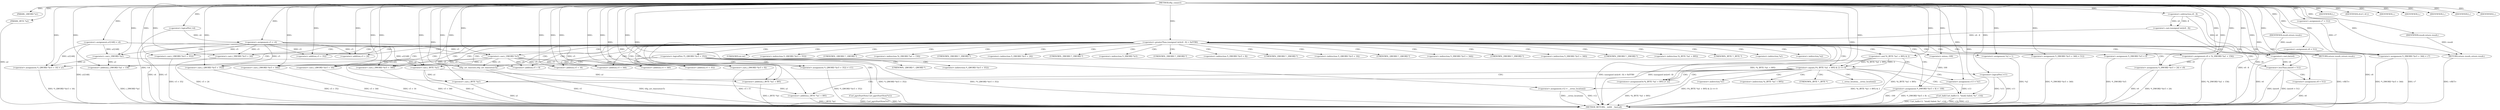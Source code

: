 digraph tftp_connect {  
"1000114" [label = "(METHOD,tftp_connect)" ]
"1000298" [label = "(METHOD_RETURN,__int64 __fastcall)" ]
"1000115" [label = "(PARAM,_QWORD *a1)" ]
"1000116" [label = "(PARAM,_BYTE *a2)" ]
"1000131" [label = "(<operator>.assignment,a1[148] = v4)" ]
"1000137" [label = "(<operator>.logicalNot,!v4)" ]
"1000139" [label = "(IDENTIFIER,L,)" ]
"1000140" [label = "(<operator>.assignment,v5 = v4)" ]
"1000144" [label = "(IDENTIFIER,v6,if ( v6 ))" ]
"1000146" [label = "(IDENTIFIER,L,)" ]
"1000148" [label = "(<operator>.greaterThan,(unsigned int)(v6 - 8) > 0xFFB0)" ]
"1000149" [label = "(<operator>.cast,(unsigned int)(v6 - 8))" ]
"1000151" [label = "(<operator>.subtraction,v6 - 8)" ]
"1000155" [label = "(RETURN,return result;,return result;)" ]
"1000156" [label = "(IDENTIFIER,result,return result;)" ]
"1000158" [label = "(<operator>.lessThan,(int)v6 < 512)" ]
"1000159" [label = "(<operator>.cast,(int)v6)" ]
"1000163" [label = "(<operator>.assignment,v8 = 512)" ]
"1000169" [label = "(<operator>.assignment,v7 = 512)" ]
"1000172" [label = "(<operator>.assignment,v8 = 512)" ]
"1000176" [label = "(<operator>.logicalNot,!*(_QWORD *)(v5 + 352))" ]
"1000178" [label = "(<operator>.cast,(_QWORD *)(v5 + 352))" ]
"1000180" [label = "(<operator>.addition,v5 + 352)" ]
"1000184" [label = "(<operator>.assignment,*(_QWORD *)(v5 + 352) = v11)" ]
"1000186" [label = "(<operator>.cast,(_QWORD *)(v5 + 352))" ]
"1000188" [label = "(<operator>.addition,v5 + 352)" ]
"1000193" [label = "(<operator>.logicalNot,!v11)" ]
"1000195" [label = "(IDENTIFIER,L,)" ]
"1000197" [label = "(<operator>.assignment,v9 = *((_DWORD *)a1 + 156))" ]
"1000200" [label = "(<operator>.addition,(_DWORD *)a1 + 156)" ]
"1000201" [label = "(<operator>.cast,(_DWORD *)a1)" ]
"1000205" [label = "(<operator>.assignment,*(_DWORD *)(v5 + 24) = v9)" ]
"1000207" [label = "(<operator>.cast,(_DWORD *)(v5 + 24))" ]
"1000209" [label = "(<operator>.addition,v5 + 24)" ]
"1000213" [label = "(<operator>.assignment,*(_DWORD *)v5 = 0)" ]
"1000215" [label = "(<operator>.cast,(_DWORD *)v5)" ]
"1000219" [label = "(<operator>.assignment,*(_DWORD *)(v5 + 8) = -100)" ]
"1000221" [label = "(<operator>.cast,(_DWORD *)(v5 + 8))" ]
"1000223" [label = "(<operator>.addition,v5 + 8)" ]
"1000226" [label = "(<operator>.minus,-100)" ]
"1000228" [label = "(<operator>.assignment,*(_QWORD *)(v5 + 16) = a1)" ]
"1000230" [label = "(<operator>.cast,(_QWORD *)(v5 + 16))" ]
"1000232" [label = "(<operator>.addition,v5 + 16)" ]
"1000236" [label = "(<operator>.assignment,*(_DWORD *)(v5 + 344) = v7)" ]
"1000238" [label = "(<operator>.cast,(_DWORD *)(v5 + 344))" ]
"1000240" [label = "(<operator>.addition,v5 + 344)" ]
"1000244" [label = "(<operator>.assignment,*(_DWORD *)(v5 + 340) = 512)" ]
"1000246" [label = "(<operator>.cast,(_DWORD *)(v5 + 340))" ]
"1000248" [label = "(<operator>.addition,v5 + 340)" ]
"1000252" [label = "(tftp_set_timeouts,tftp_set_timeouts(v5))" ]
"1000255" [label = "(<operator>.equals,(*((_BYTE *)a1 + 895) & 2) == 0)" ]
"1000256" [label = "(<operator>.and,*((_BYTE *)a1 + 895) & 2)" ]
"1000258" [label = "(<operator>.addition,(_BYTE *)a1 + 895)" ]
"1000259" [label = "(<operator>.cast,(_BYTE *)a1)" ]
"1000267" [label = "(<operator>.assignment,v12 = __errno_location())" ]
"1000270" [label = "(<operator>.assignment,v13 = *a1)" ]
"1000274" [label = "(Curl_failf,Curl_failf(v13, \"bind() failed; %s\", v14))" ]
"1000278" [label = "(IDENTIFIER,L,)" ]
"1000279" [label = "(<operators>.assignmentOr,*((_BYTE *)a1 + 895) |= 2u)" ]
"1000281" [label = "(<operator>.addition,(_BYTE *)a1 + 895)" ]
"1000282" [label = "(<operator>.cast,(_BYTE *)a1)" ]
"1000287" [label = "(Curl_pgrsStartNow,Curl_pgrsStartNow(*a1))" ]
"1000290" [label = "(IDENTIFIER,L,)" ]
"1000291" [label = "(<operator>.assignment,*a2 = 1)" ]
"1000295" [label = "(RETURN,return result;,return result;)" ]
"1000296" [label = "(IDENTIFIER,result,return result;)" ]
"1000297" [label = "(IDENTIFIER,L,)" ]
"1000160" [label = "(UNKNOWN,int,int)" ]
"1000177" [label = "(<operator>.indirection,*(_QWORD *)(v5 + 352))" ]
"1000179" [label = "(UNKNOWN,_QWORD *,_QWORD *)" ]
"1000185" [label = "(<operator>.indirection,*(_QWORD *)(v5 + 352))" ]
"1000187" [label = "(UNKNOWN,_QWORD *,_QWORD *)" ]
"1000199" [label = "(<operator>.indirection,*((_DWORD *)a1 + 156))" ]
"1000202" [label = "(UNKNOWN,_DWORD *,_DWORD *)" ]
"1000206" [label = "(<operator>.indirection,*(_DWORD *)(v5 + 24))" ]
"1000208" [label = "(UNKNOWN,_DWORD *,_DWORD *)" ]
"1000214" [label = "(<operator>.indirection,*(_DWORD *)v5)" ]
"1000216" [label = "(UNKNOWN,_DWORD *,_DWORD *)" ]
"1000220" [label = "(<operator>.indirection,*(_DWORD *)(v5 + 8))" ]
"1000222" [label = "(UNKNOWN,_DWORD *,_DWORD *)" ]
"1000229" [label = "(<operator>.indirection,*(_QWORD *)(v5 + 16))" ]
"1000231" [label = "(UNKNOWN,_QWORD *,_QWORD *)" ]
"1000237" [label = "(<operator>.indirection,*(_DWORD *)(v5 + 344))" ]
"1000239" [label = "(UNKNOWN,_DWORD *,_DWORD *)" ]
"1000245" [label = "(<operator>.indirection,*(_DWORD *)(v5 + 340))" ]
"1000247" [label = "(UNKNOWN,_DWORD *,_DWORD *)" ]
"1000257" [label = "(<operator>.indirection,*((_BYTE *)a1 + 895))" ]
"1000260" [label = "(UNKNOWN,_BYTE *,_BYTE *)" ]
"1000269" [label = "(__errno_location,__errno_location())" ]
"1000272" [label = "(<operator>.indirection,*a1)" ]
"1000280" [label = "(<operator>.indirection,*((_BYTE *)a1 + 895))" ]
"1000283" [label = "(UNKNOWN,_BYTE *,_BYTE *)" ]
"1000288" [label = "(<operator>.indirection,*a1)" ]
"1000292" [label = "(<operator>.indirection,*a2)" ]
  "1000267" -> "1000298"  [ label = "DDG: __errno_location()"] 
  "1000213" -> "1000298"  [ label = "DDG: *(_DWORD *)v5"] 
  "1000287" -> "1000298"  [ label = "DDG: Curl_pgrsStartNow(*a1)"] 
  "1000205" -> "1000298"  [ label = "DDG: v9"] 
  "1000163" -> "1000298"  [ label = "DDG: v8"] 
  "1000236" -> "1000298"  [ label = "DDG: v7"] 
  "1000159" -> "1000298"  [ label = "DDG: v6"] 
  "1000193" -> "1000298"  [ label = "DDG: v11"] 
  "1000197" -> "1000298"  [ label = "DDG: *((_DWORD *)a1 + 156)"] 
  "1000221" -> "1000298"  [ label = "DDG: v5 + 8"] 
  "1000258" -> "1000298"  [ label = "DDG: (_BYTE *)a1"] 
  "1000140" -> "1000298"  [ label = "DDG: v4"] 
  "1000228" -> "1000298"  [ label = "DDG: *(_QWORD *)(v5 + 16)"] 
  "1000151" -> "1000298"  [ label = "DDG: v6"] 
  "1000255" -> "1000298"  [ label = "DDG: *((_BYTE *)a1 + 895) & 2"] 
  "1000219" -> "1000298"  [ label = "DDG: *(_DWORD *)(v5 + 8)"] 
  "1000274" -> "1000298"  [ label = "DDG: Curl_failf(v13, \"bind() failed; %s\", v14)"] 
  "1000137" -> "1000298"  [ label = "DDG: !v4"] 
  "1000219" -> "1000298"  [ label = "DDG: -100"] 
  "1000267" -> "1000298"  [ label = "DDG: v12"] 
  "1000291" -> "1000298"  [ label = "DDG: *a2"] 
  "1000148" -> "1000298"  [ label = "DDG: (unsigned int)(v6 - 8)"] 
  "1000178" -> "1000298"  [ label = "DDG: v5 + 352"] 
  "1000148" -> "1000298"  [ label = "DDG: (unsigned int)(v6 - 8) > 0xFFB0"] 
  "1000252" -> "1000298"  [ label = "DDG: v5"] 
  "1000281" -> "1000298"  [ label = "DDG: (_BYTE *)a1"] 
  "1000158" -> "1000298"  [ label = "DDG: (int)v6 < 512"] 
  "1000116" -> "1000298"  [ label = "DDG: a2"] 
  "1000236" -> "1000298"  [ label = "DDG: *(_DWORD *)(v5 + 344)"] 
  "1000274" -> "1000298"  [ label = "DDG: v14"] 
  "1000230" -> "1000298"  [ label = "DDG: v5 + 16"] 
  "1000255" -> "1000298"  [ label = "DDG: (*((_BYTE *)a1 + 895) & 2) == 0"] 
  "1000184" -> "1000298"  [ label = "DDG: *(_QWORD *)(v5 + 352)"] 
  "1000158" -> "1000298"  [ label = "DDG: (int)v6"] 
  "1000287" -> "1000298"  [ label = "DDG: *a1"] 
  "1000193" -> "1000298"  [ label = "DDG: !v11"] 
  "1000274" -> "1000298"  [ label = "DDG: v13"] 
  "1000259" -> "1000298"  [ label = "DDG: a1"] 
  "1000246" -> "1000298"  [ label = "DDG: v5 + 340"] 
  "1000252" -> "1000298"  [ label = "DDG: tftp_set_timeouts(v5)"] 
  "1000256" -> "1000298"  [ label = "DDG: *((_BYTE *)a1 + 895)"] 
  "1000207" -> "1000298"  [ label = "DDG: v5 + 24"] 
  "1000186" -> "1000298"  [ label = "DDG: v5 + 352"] 
  "1000140" -> "1000298"  [ label = "DDG: v5"] 
  "1000279" -> "1000298"  [ label = "DDG: *((_BYTE *)a1 + 895)"] 
  "1000200" -> "1000298"  [ label = "DDG: (_DWORD *)a1"] 
  "1000205" -> "1000298"  [ label = "DDG: *(_DWORD *)(v5 + 24)"] 
  "1000176" -> "1000298"  [ label = "DDG: *(_QWORD *)(v5 + 352)"] 
  "1000176" -> "1000298"  [ label = "DDG: !*(_QWORD *)(v5 + 352)"] 
  "1000172" -> "1000298"  [ label = "DDG: v8"] 
  "1000282" -> "1000298"  [ label = "DDG: a1"] 
  "1000238" -> "1000298"  [ label = "DDG: v5 + 344"] 
  "1000244" -> "1000298"  [ label = "DDG: *(_DWORD *)(v5 + 340)"] 
  "1000149" -> "1000298"  [ label = "DDG: v6 - 8"] 
  "1000131" -> "1000298"  [ label = "DDG: a1[148]"] 
  "1000295" -> "1000298"  [ label = "DDG: <RET>"] 
  "1000155" -> "1000298"  [ label = "DDG: <RET>"] 
  "1000114" -> "1000115"  [ label = "DDG: "] 
  "1000114" -> "1000116"  [ label = "DDG: "] 
  "1000114" -> "1000131"  [ label = "DDG: "] 
  "1000114" -> "1000137"  [ label = "DDG: "] 
  "1000114" -> "1000139"  [ label = "DDG: "] 
  "1000137" -> "1000140"  [ label = "DDG: v4"] 
  "1000114" -> "1000140"  [ label = "DDG: "] 
  "1000114" -> "1000144"  [ label = "DDG: "] 
  "1000114" -> "1000146"  [ label = "DDG: "] 
  "1000149" -> "1000148"  [ label = "DDG: v6 - 8"] 
  "1000151" -> "1000149"  [ label = "DDG: v6"] 
  "1000151" -> "1000149"  [ label = "DDG: 8"] 
  "1000114" -> "1000151"  [ label = "DDG: "] 
  "1000114" -> "1000148"  [ label = "DDG: "] 
  "1000156" -> "1000155"  [ label = "DDG: result"] 
  "1000114" -> "1000155"  [ label = "DDG: "] 
  "1000114" -> "1000156"  [ label = "DDG: "] 
  "1000159" -> "1000158"  [ label = "DDG: v6"] 
  "1000151" -> "1000159"  [ label = "DDG: v6"] 
  "1000114" -> "1000159"  [ label = "DDG: "] 
  "1000114" -> "1000158"  [ label = "DDG: "] 
  "1000114" -> "1000163"  [ label = "DDG: "] 
  "1000114" -> "1000169"  [ label = "DDG: "] 
  "1000114" -> "1000172"  [ label = "DDG: "] 
  "1000140" -> "1000178"  [ label = "DDG: v5"] 
  "1000114" -> "1000178"  [ label = "DDG: "] 
  "1000140" -> "1000180"  [ label = "DDG: v5"] 
  "1000114" -> "1000180"  [ label = "DDG: "] 
  "1000114" -> "1000184"  [ label = "DDG: "] 
  "1000114" -> "1000186"  [ label = "DDG: "] 
  "1000140" -> "1000186"  [ label = "DDG: v5"] 
  "1000114" -> "1000188"  [ label = "DDG: "] 
  "1000140" -> "1000188"  [ label = "DDG: v5"] 
  "1000114" -> "1000193"  [ label = "DDG: "] 
  "1000114" -> "1000195"  [ label = "DDG: "] 
  "1000114" -> "1000197"  [ label = "DDG: "] 
  "1000201" -> "1000200"  [ label = "DDG: a1"] 
  "1000131" -> "1000201"  [ label = "DDG: a1[148]"] 
  "1000114" -> "1000201"  [ label = "DDG: "] 
  "1000114" -> "1000200"  [ label = "DDG: "] 
  "1000197" -> "1000205"  [ label = "DDG: v9"] 
  "1000114" -> "1000205"  [ label = "DDG: "] 
  "1000114" -> "1000207"  [ label = "DDG: "] 
  "1000140" -> "1000207"  [ label = "DDG: v5"] 
  "1000114" -> "1000209"  [ label = "DDG: "] 
  "1000140" -> "1000209"  [ label = "DDG: v5"] 
  "1000114" -> "1000213"  [ label = "DDG: "] 
  "1000114" -> "1000215"  [ label = "DDG: "] 
  "1000140" -> "1000215"  [ label = "DDG: v5"] 
  "1000226" -> "1000219"  [ label = "DDG: 100"] 
  "1000215" -> "1000221"  [ label = "DDG: v5"] 
  "1000114" -> "1000221"  [ label = "DDG: "] 
  "1000215" -> "1000223"  [ label = "DDG: v5"] 
  "1000114" -> "1000223"  [ label = "DDG: "] 
  "1000114" -> "1000226"  [ label = "DDG: "] 
  "1000201" -> "1000228"  [ label = "DDG: a1"] 
  "1000131" -> "1000228"  [ label = "DDG: a1[148]"] 
  "1000114" -> "1000228"  [ label = "DDG: "] 
  "1000114" -> "1000230"  [ label = "DDG: "] 
  "1000215" -> "1000230"  [ label = "DDG: v5"] 
  "1000114" -> "1000232"  [ label = "DDG: "] 
  "1000215" -> "1000232"  [ label = "DDG: v5"] 
  "1000169" -> "1000236"  [ label = "DDG: v7"] 
  "1000114" -> "1000236"  [ label = "DDG: "] 
  "1000114" -> "1000238"  [ label = "DDG: "] 
  "1000215" -> "1000238"  [ label = "DDG: v5"] 
  "1000114" -> "1000240"  [ label = "DDG: "] 
  "1000215" -> "1000240"  [ label = "DDG: v5"] 
  "1000114" -> "1000244"  [ label = "DDG: "] 
  "1000114" -> "1000246"  [ label = "DDG: "] 
  "1000215" -> "1000246"  [ label = "DDG: v5"] 
  "1000114" -> "1000248"  [ label = "DDG: "] 
  "1000215" -> "1000248"  [ label = "DDG: v5"] 
  "1000114" -> "1000252"  [ label = "DDG: "] 
  "1000215" -> "1000252"  [ label = "DDG: v5"] 
  "1000256" -> "1000255"  [ label = "DDG: *((_BYTE *)a1 + 895)"] 
  "1000256" -> "1000255"  [ label = "DDG: 2"] 
  "1000259" -> "1000258"  [ label = "DDG: a1"] 
  "1000131" -> "1000259"  [ label = "DDG: a1[148]"] 
  "1000114" -> "1000259"  [ label = "DDG: "] 
  "1000201" -> "1000259"  [ label = "DDG: a1"] 
  "1000114" -> "1000258"  [ label = "DDG: "] 
  "1000114" -> "1000256"  [ label = "DDG: "] 
  "1000114" -> "1000255"  [ label = "DDG: "] 
  "1000114" -> "1000267"  [ label = "DDG: "] 
  "1000114" -> "1000270"  [ label = "DDG: "] 
  "1000270" -> "1000274"  [ label = "DDG: v13"] 
  "1000114" -> "1000274"  [ label = "DDG: "] 
  "1000114" -> "1000278"  [ label = "DDG: "] 
  "1000114" -> "1000279"  [ label = "DDG: "] 
  "1000256" -> "1000279"  [ label = "DDG: *((_BYTE *)a1 + 895)"] 
  "1000282" -> "1000281"  [ label = "DDG: a1"] 
  "1000259" -> "1000282"  [ label = "DDG: a1"] 
  "1000131" -> "1000282"  [ label = "DDG: a1[148]"] 
  "1000114" -> "1000282"  [ label = "DDG: "] 
  "1000114" -> "1000281"  [ label = "DDG: "] 
  "1000114" -> "1000290"  [ label = "DDG: "] 
  "1000114" -> "1000291"  [ label = "DDG: "] 
  "1000296" -> "1000295"  [ label = "DDG: result"] 
  "1000114" -> "1000295"  [ label = "DDG: "] 
  "1000114" -> "1000296"  [ label = "DDG: "] 
  "1000114" -> "1000297"  [ label = "DDG: "] 
  "1000148" -> "1000176"  [ label = "CDG: "] 
  "1000148" -> "1000180"  [ label = "CDG: "] 
  "1000148" -> "1000179"  [ label = "CDG: "] 
  "1000148" -> "1000178"  [ label = "CDG: "] 
  "1000148" -> "1000177"  [ label = "CDG: "] 
  "1000148" -> "1000208"  [ label = "CDG: "] 
  "1000148" -> "1000207"  [ label = "CDG: "] 
  "1000148" -> "1000206"  [ label = "CDG: "] 
  "1000148" -> "1000205"  [ label = "CDG: "] 
  "1000148" -> "1000202"  [ label = "CDG: "] 
  "1000148" -> "1000201"  [ label = "CDG: "] 
  "1000148" -> "1000200"  [ label = "CDG: "] 
  "1000148" -> "1000199"  [ label = "CDG: "] 
  "1000148" -> "1000197"  [ label = "CDG: "] 
  "1000148" -> "1000223"  [ label = "CDG: "] 
  "1000148" -> "1000222"  [ label = "CDG: "] 
  "1000148" -> "1000221"  [ label = "CDG: "] 
  "1000148" -> "1000220"  [ label = "CDG: "] 
  "1000148" -> "1000219"  [ label = "CDG: "] 
  "1000148" -> "1000216"  [ label = "CDG: "] 
  "1000148" -> "1000215"  [ label = "CDG: "] 
  "1000148" -> "1000214"  [ label = "CDG: "] 
  "1000148" -> "1000213"  [ label = "CDG: "] 
  "1000148" -> "1000209"  [ label = "CDG: "] 
  "1000148" -> "1000240"  [ label = "CDG: "] 
  "1000148" -> "1000239"  [ label = "CDG: "] 
  "1000148" -> "1000238"  [ label = "CDG: "] 
  "1000148" -> "1000237"  [ label = "CDG: "] 
  "1000148" -> "1000236"  [ label = "CDG: "] 
  "1000148" -> "1000232"  [ label = "CDG: "] 
  "1000148" -> "1000231"  [ label = "CDG: "] 
  "1000148" -> "1000230"  [ label = "CDG: "] 
  "1000148" -> "1000229"  [ label = "CDG: "] 
  "1000148" -> "1000228"  [ label = "CDG: "] 
  "1000148" -> "1000226"  [ label = "CDG: "] 
  "1000148" -> "1000256"  [ label = "CDG: "] 
  "1000148" -> "1000255"  [ label = "CDG: "] 
  "1000148" -> "1000252"  [ label = "CDG: "] 
  "1000148" -> "1000248"  [ label = "CDG: "] 
  "1000148" -> "1000247"  [ label = "CDG: "] 
  "1000148" -> "1000246"  [ label = "CDG: "] 
  "1000148" -> "1000245"  [ label = "CDG: "] 
  "1000148" -> "1000244"  [ label = "CDG: "] 
  "1000148" -> "1000260"  [ label = "CDG: "] 
  "1000148" -> "1000259"  [ label = "CDG: "] 
  "1000148" -> "1000258"  [ label = "CDG: "] 
  "1000148" -> "1000257"  [ label = "CDG: "] 
  "1000148" -> "1000288"  [ label = "CDG: "] 
  "1000148" -> "1000287"  [ label = "CDG: "] 
  "1000148" -> "1000295"  [ label = "CDG: "] 
  "1000148" -> "1000292"  [ label = "CDG: "] 
  "1000148" -> "1000291"  [ label = "CDG: "] 
  "1000148" -> "1000160"  [ label = "CDG: "] 
  "1000148" -> "1000159"  [ label = "CDG: "] 
  "1000148" -> "1000158"  [ label = "CDG: "] 
  "1000148" -> "1000155"  [ label = "CDG: "] 
  "1000158" -> "1000163"  [ label = "CDG: "] 
  "1000176" -> "1000188"  [ label = "CDG: "] 
  "1000176" -> "1000187"  [ label = "CDG: "] 
  "1000176" -> "1000186"  [ label = "CDG: "] 
  "1000176" -> "1000185"  [ label = "CDG: "] 
  "1000176" -> "1000184"  [ label = "CDG: "] 
  "1000176" -> "1000193"  [ label = "CDG: "] 
  "1000255" -> "1000272"  [ label = "CDG: "] 
  "1000255" -> "1000270"  [ label = "CDG: "] 
  "1000255" -> "1000269"  [ label = "CDG: "] 
  "1000255" -> "1000267"  [ label = "CDG: "] 
  "1000255" -> "1000283"  [ label = "CDG: "] 
  "1000255" -> "1000282"  [ label = "CDG: "] 
  "1000255" -> "1000281"  [ label = "CDG: "] 
  "1000255" -> "1000280"  [ label = "CDG: "] 
  "1000255" -> "1000279"  [ label = "CDG: "] 
  "1000255" -> "1000274"  [ label = "CDG: "] 
}
